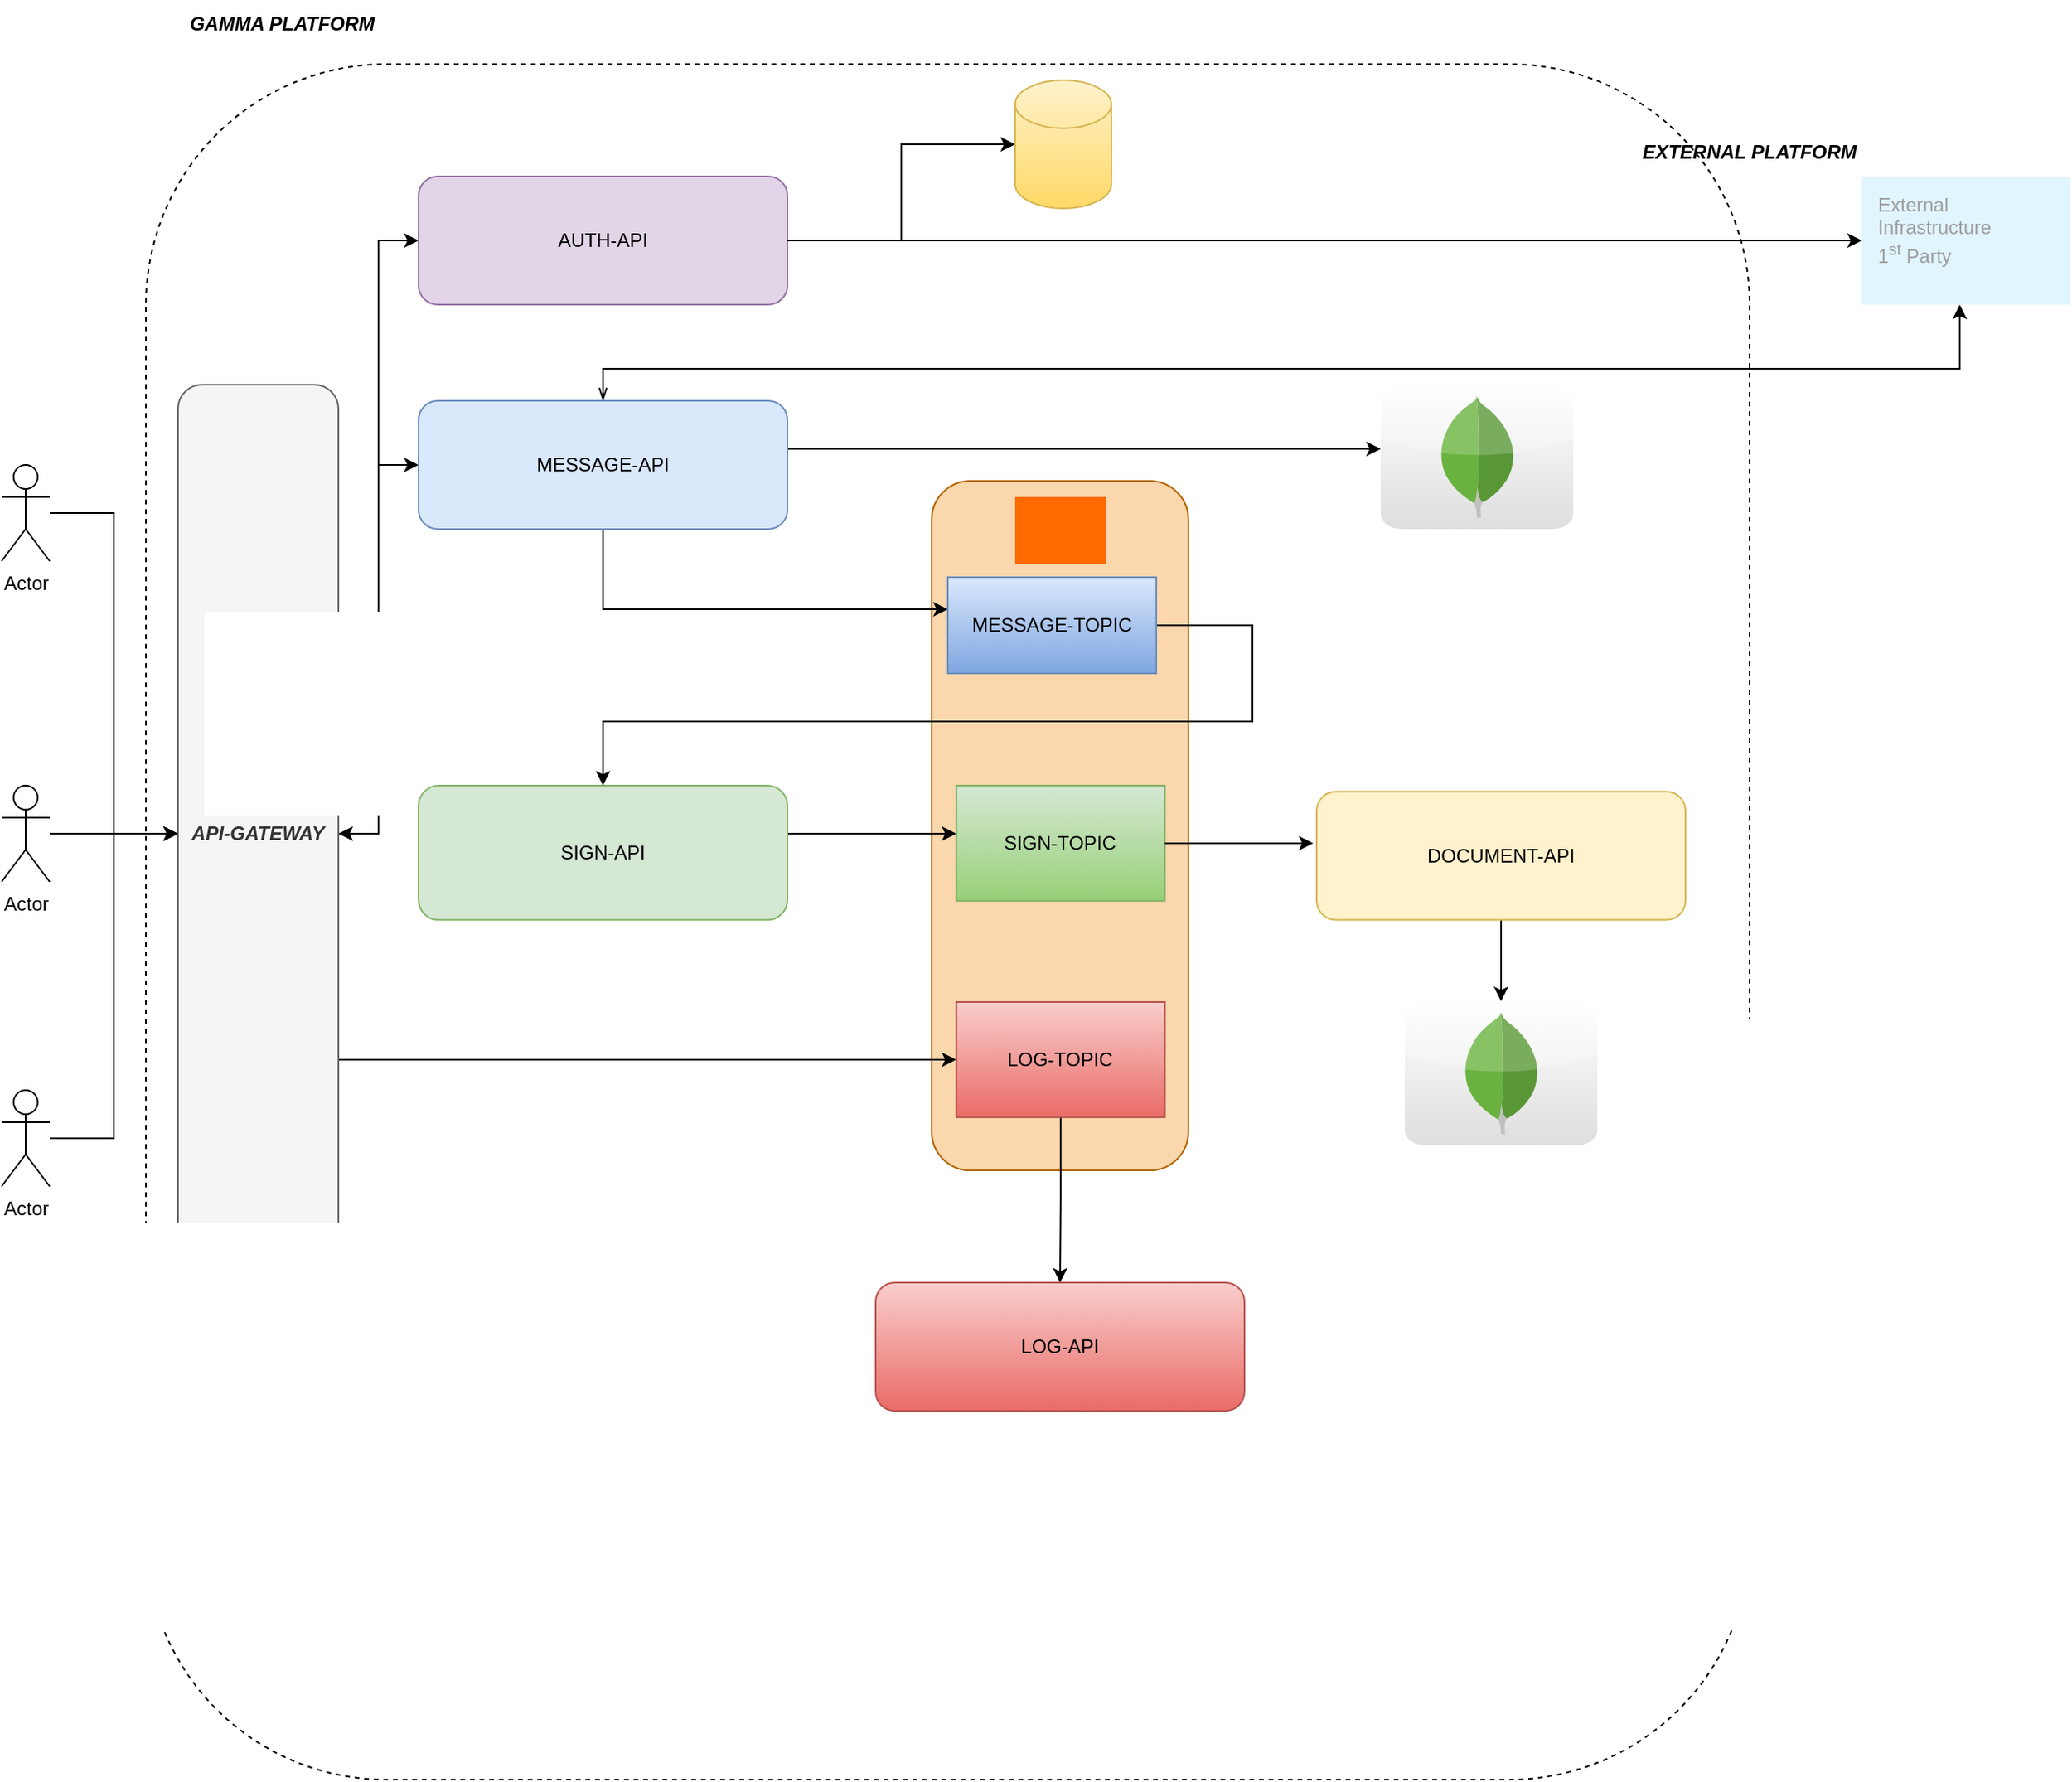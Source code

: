 <mxfile version="26.0.16">
  <diagram name="Pagina-1" id="chhbWi238Jx0Ic4HPbsi">
    <mxGraphModel dx="1434" dy="1907" grid="1" gridSize="10" guides="1" tooltips="1" connect="1" arrows="1" fold="1" page="1" pageScale="1" pageWidth="827" pageHeight="1169" math="0" shadow="0">
      <root>
        <mxCell id="0" />
        <mxCell id="1" parent="0" />
        <mxCell id="IEfos8bs7tHop2NpzzDZ-39" value="" style="rounded=1;whiteSpace=wrap;html=1;dashed=1;" parent="1" vertex="1">
          <mxGeometry x="110" width="1000" height="1070" as="geometry" />
        </mxCell>
        <mxCell id="IEfos8bs7tHop2NpzzDZ-26" value="" style="rounded=1;whiteSpace=wrap;html=1;fillColor=#fad7ac;strokeColor=#b46504;" parent="1" vertex="1">
          <mxGeometry x="600" y="260" width="160" height="430" as="geometry" />
        </mxCell>
        <mxCell id="IEfos8bs7tHop2NpzzDZ-10" style="edgeStyle=orthogonalEdgeStyle;rounded=0;orthogonalLoop=1;jettySize=auto;html=1;" parent="1" source="IEfos8bs7tHop2NpzzDZ-1" target="IEfos8bs7tHop2NpzzDZ-3" edge="1">
          <mxGeometry relative="1" as="geometry" />
        </mxCell>
        <mxCell id="IEfos8bs7tHop2NpzzDZ-1" value="Actor" style="shape=umlActor;verticalLabelPosition=bottom;verticalAlign=top;html=1;outlineConnect=0;" parent="1" vertex="1">
          <mxGeometry x="20" y="250" width="30" height="60" as="geometry" />
        </mxCell>
        <mxCell id="IEfos8bs7tHop2NpzzDZ-9" style="edgeStyle=orthogonalEdgeStyle;rounded=0;orthogonalLoop=1;jettySize=auto;html=1;entryX=0;entryY=0.5;entryDx=0;entryDy=0;strokeColor=default;startArrow=classic;startFill=1;" parent="1" source="IEfos8bs7tHop2NpzzDZ-3" target="IEfos8bs7tHop2NpzzDZ-8" edge="1">
          <mxGeometry relative="1" as="geometry" />
        </mxCell>
        <mxCell id="IEfos8bs7tHop2NpzzDZ-14" style="edgeStyle=orthogonalEdgeStyle;rounded=0;orthogonalLoop=1;jettySize=auto;html=1;" parent="1" source="IEfos8bs7tHop2NpzzDZ-3" target="IEfos8bs7tHop2NpzzDZ-5" edge="1">
          <mxGeometry relative="1" as="geometry" />
        </mxCell>
        <mxCell id="35JmLqdMYv9tIQoRzTlE-8" style="edgeStyle=orthogonalEdgeStyle;rounded=0;orthogonalLoop=1;jettySize=auto;html=1;entryX=0;entryY=0.5;entryDx=0;entryDy=0;" edge="1" parent="1" source="IEfos8bs7tHop2NpzzDZ-3" target="35JmLqdMYv9tIQoRzTlE-6">
          <mxGeometry relative="1" as="geometry">
            <Array as="points">
              <mxPoint x="310" y="621" />
              <mxPoint x="310" y="621" />
            </Array>
          </mxGeometry>
        </mxCell>
        <mxCell id="IEfos8bs7tHop2NpzzDZ-3" value="API-GATEWAY" style="rounded=1;whiteSpace=wrap;html=1;direction=south;fontStyle=3;fillColor=#f5f5f5;fontColor=#333333;strokeColor=#666666;" parent="1" vertex="1">
          <mxGeometry x="130" y="200" width="100" height="560" as="geometry" />
        </mxCell>
        <mxCell id="IEfos8bs7tHop2NpzzDZ-29" style="edgeStyle=orthogonalEdgeStyle;rounded=0;orthogonalLoop=1;jettySize=auto;html=1;" parent="1" source="IEfos8bs7tHop2NpzzDZ-5" target="IEfos8bs7tHop2NpzzDZ-27" edge="1">
          <mxGeometry relative="1" as="geometry">
            <Array as="points">
              <mxPoint x="560" y="340" />
              <mxPoint x="560" y="340" />
            </Array>
          </mxGeometry>
        </mxCell>
        <mxCell id="f5035h7tQpbPwIKEuvAs-4" style="edgeStyle=orthogonalEdgeStyle;rounded=0;orthogonalLoop=1;jettySize=auto;html=1;" parent="1" source="IEfos8bs7tHop2NpzzDZ-5" target="f5035h7tQpbPwIKEuvAs-3" edge="1">
          <mxGeometry relative="1" as="geometry">
            <Array as="points">
              <mxPoint x="670" y="240" />
              <mxPoint x="670" y="240" />
            </Array>
          </mxGeometry>
        </mxCell>
        <mxCell id="f5035h7tQpbPwIKEuvAs-7" style="edgeStyle=orthogonalEdgeStyle;rounded=0;orthogonalLoop=1;jettySize=auto;html=1;startArrow=openThin;startFill=0;" parent="1" source="IEfos8bs7tHop2NpzzDZ-5" target="f5035h7tQpbPwIKEuvAs-6" edge="1">
          <mxGeometry relative="1" as="geometry">
            <Array as="points">
              <mxPoint x="395" y="190" />
              <mxPoint x="1241" y="190" />
            </Array>
          </mxGeometry>
        </mxCell>
        <mxCell id="IEfos8bs7tHop2NpzzDZ-5" value="MESSAGE-API" style="rounded=1;whiteSpace=wrap;html=1;fillColor=#dae8fc;strokeColor=#6c8ebf;" parent="1" vertex="1">
          <mxGeometry x="280" y="210" width="230" height="80" as="geometry" />
        </mxCell>
        <mxCell id="IEfos8bs7tHop2NpzzDZ-34" style="edgeStyle=orthogonalEdgeStyle;rounded=0;orthogonalLoop=1;jettySize=auto;html=1;" parent="1" source="IEfos8bs7tHop2NpzzDZ-6" target="IEfos8bs7tHop2NpzzDZ-25" edge="1">
          <mxGeometry relative="1" as="geometry" />
        </mxCell>
        <mxCell id="IEfos8bs7tHop2NpzzDZ-6" value="DOCUMENT-API" style="rounded=1;whiteSpace=wrap;html=1;fillColor=#fff2cc;strokeColor=#d6b656;" parent="1" vertex="1">
          <mxGeometry x="840" y="453.8" width="230" height="80" as="geometry" />
        </mxCell>
        <mxCell id="IEfos8bs7tHop2NpzzDZ-32" style="edgeStyle=orthogonalEdgeStyle;rounded=0;orthogonalLoop=1;jettySize=auto;html=1;" parent="1" source="IEfos8bs7tHop2NpzzDZ-7" target="IEfos8bs7tHop2NpzzDZ-31" edge="1">
          <mxGeometry relative="1" as="geometry">
            <Array as="points">
              <mxPoint x="563" y="480" />
              <mxPoint x="563" y="480" />
            </Array>
          </mxGeometry>
        </mxCell>
        <mxCell id="IEfos8bs7tHop2NpzzDZ-7" value="SIGN-API" style="rounded=1;whiteSpace=wrap;html=1;fillColor=#d5e8d4;strokeColor=#82b366;" parent="1" vertex="1">
          <mxGeometry x="280" y="450.0" width="230" height="83.8" as="geometry" />
        </mxCell>
        <mxCell id="35JmLqdMYv9tIQoRzTlE-11" style="edgeStyle=orthogonalEdgeStyle;rounded=0;orthogonalLoop=1;jettySize=auto;html=1;" edge="1" parent="1" source="IEfos8bs7tHop2NpzzDZ-8" target="35JmLqdMYv9tIQoRzTlE-10">
          <mxGeometry relative="1" as="geometry" />
        </mxCell>
        <mxCell id="IEfos8bs7tHop2NpzzDZ-8" value="AUTH-API" style="rounded=1;whiteSpace=wrap;html=1;fillColor=#e1d5e7;strokeColor=#9673a6;" parent="1" vertex="1">
          <mxGeometry x="280" y="70" width="230" height="80" as="geometry" />
        </mxCell>
        <mxCell id="IEfos8bs7tHop2NpzzDZ-25" value="" style="dashed=0;outlineConnect=0;html=1;align=center;labelPosition=center;verticalLabelPosition=bottom;verticalAlign=top;shape=mxgraph.webicons.mongodb;gradientColor=#DFDEDE" parent="1" vertex="1">
          <mxGeometry x="895" y="584.5" width="120" height="90" as="geometry" />
        </mxCell>
        <mxCell id="IEfos8bs7tHop2NpzzDZ-30" style="edgeStyle=orthogonalEdgeStyle;rounded=0;orthogonalLoop=1;jettySize=auto;html=1;entryX=0.5;entryY=0;entryDx=0;entryDy=0;" parent="1" source="IEfos8bs7tHop2NpzzDZ-27" target="IEfos8bs7tHop2NpzzDZ-7" edge="1">
          <mxGeometry relative="1" as="geometry">
            <Array as="points">
              <mxPoint x="800" y="350" />
              <mxPoint x="800" y="410" />
              <mxPoint x="395" y="410" />
            </Array>
          </mxGeometry>
        </mxCell>
        <mxCell id="IEfos8bs7tHop2NpzzDZ-27" value="MESSAGE-TOPIC" style="rounded=0;whiteSpace=wrap;html=1;fillColor=#dae8fc;gradientColor=#7ea6e0;strokeColor=#6c8ebf;" parent="1" vertex="1">
          <mxGeometry x="610" y="320" width="130" height="60" as="geometry" />
        </mxCell>
        <mxCell id="IEfos8bs7tHop2NpzzDZ-31" value="SIGN-TOPIC" style="rounded=0;whiteSpace=wrap;html=1;fillColor=#d5e8d4;gradientColor=#97d077;strokeColor=#82b366;" parent="1" vertex="1">
          <mxGeometry x="615.35" y="450" width="130" height="71.9" as="geometry" />
        </mxCell>
        <mxCell id="IEfos8bs7tHop2NpzzDZ-38" value="" style="points=[];aspect=fixed;html=1;align=center;shadow=0;dashed=0;fillColor=#FF6A00;strokeColor=none;shape=mxgraph.alibaba_cloud.kafka;" parent="1" vertex="1">
          <mxGeometry x="652" y="270" width="56.7" height="42" as="geometry" />
        </mxCell>
        <mxCell id="IEfos8bs7tHop2NpzzDZ-40" value="&lt;b&gt;&lt;i&gt;GAMMA PLATFORM&lt;/i&gt;&lt;/b&gt;" style="text;html=1;align=center;verticalAlign=middle;whiteSpace=wrap;rounded=0;" parent="1" vertex="1">
          <mxGeometry x="130" y="-40" width="130" height="30" as="geometry" />
        </mxCell>
        <mxCell id="IEfos8bs7tHop2NpzzDZ-42" style="edgeStyle=orthogonalEdgeStyle;rounded=0;orthogonalLoop=1;jettySize=auto;html=1;entryX=0.5;entryY=1;entryDx=0;entryDy=0;" parent="1" source="IEfos8bs7tHop2NpzzDZ-41" target="IEfos8bs7tHop2NpzzDZ-3" edge="1">
          <mxGeometry relative="1" as="geometry" />
        </mxCell>
        <mxCell id="IEfos8bs7tHop2NpzzDZ-41" value="Actor" style="shape=umlActor;verticalLabelPosition=bottom;verticalAlign=top;html=1;outlineConnect=0;" parent="1" vertex="1">
          <mxGeometry x="20" y="450" width="30" height="60" as="geometry" />
        </mxCell>
        <mxCell id="IEfos8bs7tHop2NpzzDZ-44" style="edgeStyle=orthogonalEdgeStyle;rounded=0;orthogonalLoop=1;jettySize=auto;html=1;" parent="1" source="IEfos8bs7tHop2NpzzDZ-43" target="IEfos8bs7tHop2NpzzDZ-3" edge="1">
          <mxGeometry relative="1" as="geometry" />
        </mxCell>
        <mxCell id="IEfos8bs7tHop2NpzzDZ-43" value="Actor" style="shape=umlActor;verticalLabelPosition=bottom;verticalAlign=top;html=1;outlineConnect=0;" parent="1" vertex="1">
          <mxGeometry x="20" y="640" width="30" height="60" as="geometry" />
        </mxCell>
        <mxCell id="f5035h7tQpbPwIKEuvAs-2" value="&lt;b&gt;&lt;i&gt;EXTERNAL PLATFORM&lt;/i&gt;&lt;/b&gt;" style="text;html=1;align=center;verticalAlign=middle;whiteSpace=wrap;rounded=0;" parent="1" vertex="1">
          <mxGeometry x="1030" y="40" width="160" height="30" as="geometry" />
        </mxCell>
        <mxCell id="f5035h7tQpbPwIKEuvAs-3" value="" style="dashed=0;outlineConnect=0;html=1;align=center;labelPosition=center;verticalLabelPosition=bottom;verticalAlign=top;shape=mxgraph.webicons.mongodb;gradientColor=#DFDEDE" parent="1" vertex="1">
          <mxGeometry x="880" y="200" width="120" height="90" as="geometry" />
        </mxCell>
        <mxCell id="f5035h7tQpbPwIKEuvAs-6" value="External&#xa;Infrastructure&#xa;1&lt;sup&gt;st&lt;/sup&gt; Party" style="sketch=0;points=[[0,0,0],[0.25,0,0],[0.5,0,0],[0.75,0,0],[1,0,0],[1,0.25,0],[1,0.5,0],[1,0.75,0],[1,1,0],[0.75,1,0],[0.5,1,0],[0.25,1,0],[0,1,0],[0,0.75,0],[0,0.5,0],[0,0.25,0]];rounded=1;absoluteArcSize=1;arcSize=2;html=1;strokeColor=none;gradientColor=none;shadow=0;dashed=0;fontSize=12;fontColor=#9E9E9E;align=left;verticalAlign=top;spacing=10;spacingTop=-4;whiteSpace=wrap;fillColor=#E1F5FE;" parent="1" vertex="1">
          <mxGeometry x="1180" y="70" width="130" height="80" as="geometry" />
        </mxCell>
        <mxCell id="35JmLqdMYv9tIQoRzTlE-3" style="edgeStyle=orthogonalEdgeStyle;rounded=0;orthogonalLoop=1;jettySize=auto;html=1;entryX=-0.009;entryY=0.402;entryDx=0;entryDy=0;entryPerimeter=0;" edge="1" parent="1" source="IEfos8bs7tHop2NpzzDZ-31" target="IEfos8bs7tHop2NpzzDZ-6">
          <mxGeometry relative="1" as="geometry" />
        </mxCell>
        <mxCell id="35JmLqdMYv9tIQoRzTlE-4" value="LOG-API" style="rounded=1;whiteSpace=wrap;html=1;fillColor=#f8cecc;strokeColor=#b85450;gradientColor=#ea6b66;" vertex="1" parent="1">
          <mxGeometry x="565" y="760" width="230" height="80" as="geometry" />
        </mxCell>
        <mxCell id="35JmLqdMYv9tIQoRzTlE-7" style="edgeStyle=orthogonalEdgeStyle;rounded=0;orthogonalLoop=1;jettySize=auto;html=1;" edge="1" parent="1" source="35JmLqdMYv9tIQoRzTlE-6" target="35JmLqdMYv9tIQoRzTlE-4">
          <mxGeometry relative="1" as="geometry" />
        </mxCell>
        <mxCell id="35JmLqdMYv9tIQoRzTlE-6" value="LOG-TOPIC" style="rounded=0;whiteSpace=wrap;html=1;fillColor=#f8cecc;gradientColor=#ea6b66;strokeColor=#b85450;" vertex="1" parent="1">
          <mxGeometry x="615.35" y="585" width="130" height="71.9" as="geometry" />
        </mxCell>
        <mxCell id="35JmLqdMYv9tIQoRzTlE-9" style="edgeStyle=orthogonalEdgeStyle;rounded=0;orthogonalLoop=1;jettySize=auto;html=1;entryX=0;entryY=0.5;entryDx=0;entryDy=0;entryPerimeter=0;" edge="1" parent="1" source="IEfos8bs7tHop2NpzzDZ-8" target="f5035h7tQpbPwIKEuvAs-6">
          <mxGeometry relative="1" as="geometry" />
        </mxCell>
        <mxCell id="35JmLqdMYv9tIQoRzTlE-10" value="" style="shape=cylinder3;whiteSpace=wrap;html=1;boundedLbl=1;backgroundOutline=1;size=15;fillColor=#fff2cc;gradientColor=#ffd966;strokeColor=#d6b656;" vertex="1" parent="1">
          <mxGeometry x="652" y="10" width="60" height="80" as="geometry" />
        </mxCell>
      </root>
    </mxGraphModel>
  </diagram>
</mxfile>
